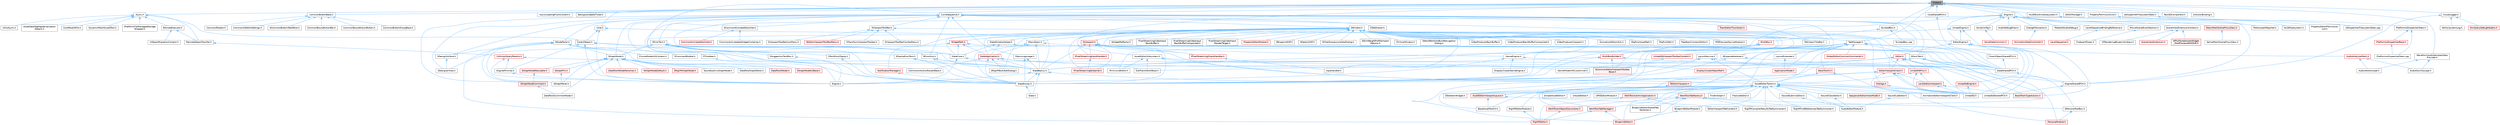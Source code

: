 digraph "Ticker.h"
{
 // INTERACTIVE_SVG=YES
 // LATEX_PDF_SIZE
  bgcolor="transparent";
  edge [fontname=Helvetica,fontsize=10,labelfontname=Helvetica,labelfontsize=10];
  node [fontname=Helvetica,fontsize=10,shape=box,height=0.2,width=0.4];
  Node1 [id="Node000001",label="Ticker.h",height=0.2,width=0.4,color="gray40", fillcolor="grey60", style="filled", fontcolor="black",tooltip=" "];
  Node1 -> Node2 [id="edge1_Node000001_Node000002",dir="back",color="steelblue1",style="solid",tooltip=" "];
  Node2 [id="Node000002",label="AssetEditorSubsystem.h",height=0.2,width=0.4,color="grey40", fillcolor="white", style="filled",URL="$d3/daa/AssetEditorSubsystem_8h.html",tooltip=" "];
  Node2 -> Node3 [id="edge2_Node000002_Node000003",dir="back",color="steelblue1",style="solid",tooltip=" "];
  Node3 [id="Node000003",label="AssetEditorToolkit.h",height=0.2,width=0.4,color="grey40", fillcolor="white", style="filled",URL="$d9/d8b/AssetEditorToolkit_8h.html",tooltip=" "];
  Node3 -> Node4 [id="edge3_Node000003_Node000004",dir="back",color="steelblue1",style="solid",tooltip=" "];
  Node4 [id="Node000004",label="AnimationEditorViewportClient.h",height=0.2,width=0.4,color="grey40", fillcolor="white", style="filled",URL="$d1/d45/AnimationEditorViewportClient_8h.html",tooltip=" "];
  Node3 -> Node5 [id="edge4_Node000003_Node000005",dir="back",color="steelblue1",style="solid",tooltip=" "];
  Node5 [id="Node000005",label="AudioEditorModule.h",height=0.2,width=0.4,color="grey40", fillcolor="white", style="filled",URL="$d4/d28/AudioEditorModule_8h.html",tooltip=" "];
  Node3 -> Node6 [id="edge5_Node000003_Node000006",dir="back",color="steelblue1",style="solid",tooltip=" "];
  Node6 [id="Node000006",label="BaseAssetToolkit.h",height=0.2,width=0.4,color="grey40", fillcolor="white", style="filled",URL="$d4/d85/BaseAssetToolkit_8h.html",tooltip=" "];
  Node3 -> Node7 [id="edge6_Node000003_Node000007",dir="back",color="steelblue1",style="solid",tooltip=" "];
  Node7 [id="Node000007",label="BlueprintEditor.h",height=0.2,width=0.4,color="red", fillcolor="#FFF0F0", style="filled",URL="$df/d7d/BlueprintEditor_8h.html",tooltip=" "];
  Node3 -> Node20 [id="edge7_Node000003_Node000020",dir="back",color="steelblue1",style="solid",tooltip=" "];
  Node20 [id="Node000020",label="BlueprintEditorModule.h",height=0.2,width=0.4,color="grey40", fillcolor="white", style="filled",URL="$df/d39/BlueprintEditorModule_8h.html",tooltip=" "];
  Node20 -> Node7 [id="edge8_Node000020_Node000007",dir="back",color="steelblue1",style="solid",tooltip=" "];
  Node3 -> Node21 [id="edge9_Node000003_Node000021",dir="back",color="steelblue1",style="solid",tooltip=" "];
  Node21 [id="Node000021",label="BlueprintEditorSharedTab\lFactories.h",height=0.2,width=0.4,color="grey40", fillcolor="white", style="filled",URL="$d3/d15/BlueprintEditorSharedTabFactories_8h.html",tooltip=" "];
  Node3 -> Node22 [id="edge10_Node000003_Node000022",dir="back",color="steelblue1",style="solid",tooltip=" "];
  Node22 [id="Node000022",label="FindInGraph.h",height=0.2,width=0.4,color="grey40", fillcolor="white", style="filled",URL="$de/d36/FindInGraph_8h.html",tooltip=" "];
  Node3 -> Node23 [id="edge11_Node000003_Node000023",dir="back",color="steelblue1",style="solid",tooltip=" "];
  Node23 [id="Node000023",label="FractureEditor.h",height=0.2,width=0.4,color="grey40", fillcolor="white", style="filled",URL="$db/df2/FractureEditor_8h.html",tooltip=" "];
  Node3 -> Node24 [id="edge12_Node000003_Node000024",dir="back",color="steelblue1",style="solid",tooltip=" "];
  Node24 [id="Node000024",label="ISoundClassEditor.h",height=0.2,width=0.4,color="grey40", fillcolor="white", style="filled",URL="$de/db1/ISoundClassEditor_8h.html",tooltip=" "];
  Node24 -> Node5 [id="edge13_Node000024_Node000005",dir="back",color="steelblue1",style="solid",tooltip=" "];
  Node3 -> Node25 [id="edge14_Node000003_Node000025",dir="back",color="steelblue1",style="solid",tooltip=" "];
  Node25 [id="Node000025",label="ISoundCueEditor.h",height=0.2,width=0.4,color="grey40", fillcolor="white", style="filled",URL="$d6/d6a/ISoundCueEditor_8h.html",tooltip=" "];
  Node25 -> Node5 [id="edge15_Node000025_Node000005",dir="back",color="steelblue1",style="solid",tooltip=" "];
  Node3 -> Node26 [id="edge16_Node000003_Node000026",dir="back",color="steelblue1",style="solid",tooltip=" "];
  Node26 [id="Node000026",label="ISoundSubmixEditor.h",height=0.2,width=0.4,color="grey40", fillcolor="white", style="filled",URL="$dd/dca/ISoundSubmixEditor_8h.html",tooltip=" "];
  Node26 -> Node5 [id="edge17_Node000026_Node000005",dir="back",color="steelblue1",style="solid",tooltip=" "];
  Node3 -> Node27 [id="edge18_Node000003_Node000027",dir="back",color="steelblue1",style="solid",tooltip=" "];
  Node27 [id="Node000027",label="PersonaModule.h",height=0.2,width=0.4,color="red", fillcolor="#FFF0F0", style="filled",URL="$de/d74/PersonaModule_8h.html",tooltip=" "];
  Node3 -> Node29 [id="edge19_Node000003_Node000029",dir="back",color="steelblue1",style="solid",tooltip=" "];
  Node29 [id="Node000029",label="RigVMCompilerResultsTabSummoner.h",height=0.2,width=0.4,color="grey40", fillcolor="white", style="filled",URL="$dd/d05/RigVMCompilerResultsTabSummoner_8h.html",tooltip=" "];
  Node3 -> Node30 [id="edge20_Node000003_Node000030",dir="back",color="steelblue1",style="solid",tooltip=" "];
  Node30 [id="Node000030",label="RigVMEditorModule.h",height=0.2,width=0.4,color="grey40", fillcolor="white", style="filled",URL="$df/d47/RigVMEditorModule_8h.html",tooltip=" "];
  Node30 -> Node31 [id="edge21_Node000030_Node000031",dir="back",color="steelblue1",style="solid",tooltip=" "];
  Node31 [id="Node000031",label="RigVMEditor.h",height=0.2,width=0.4,color="red", fillcolor="#FFF0F0", style="filled",URL="$d3/d13/RigVMEditor_8h.html",tooltip=" "];
  Node3 -> Node36 [id="edge22_Node000003_Node000036",dir="back",color="steelblue1",style="solid",tooltip=" "];
  Node36 [id="Node000036",label="RigVMFindReferencesTabSummoner.h",height=0.2,width=0.4,color="grey40", fillcolor="white", style="filled",URL="$d5/d7d/RigVMFindReferencesTabSummoner_8h.html",tooltip=" "];
  Node3 -> Node37 [id="edge23_Node000003_Node000037",dir="back",color="steelblue1",style="solid",tooltip=" "];
  Node37 [id="Node000037",label="SequencerEditorViewModel.h",height=0.2,width=0.4,color="red", fillcolor="#FFF0F0", style="filled",URL="$da/d57/SequencerEditorViewModel_8h.html",tooltip=" "];
  Node3 -> Node47 [id="edge24_Node000003_Node000047",dir="back",color="steelblue1",style="solid",tooltip=" "];
  Node47 [id="Node000047",label="SimpleAssetEditor.h",height=0.2,width=0.4,color="grey40", fillcolor="white", style="filled",URL="$da/d6e/SimpleAssetEditor_8h.html",tooltip=" "];
  Node3 -> Node48 [id="edge25_Node000003_Node000048",dir="back",color="steelblue1",style="solid",tooltip=" "];
  Node48 [id="Node000048",label="UAssetEditor.h",height=0.2,width=0.4,color="grey40", fillcolor="white", style="filled",URL="$da/dda/UAssetEditor_8h.html",tooltip=" "];
  Node3 -> Node49 [id="edge26_Node000003_Node000049",dir="back",color="steelblue1",style="solid",tooltip=" "];
  Node49 [id="Node000049",label="UMGEditorModule.h",height=0.2,width=0.4,color="grey40", fillcolor="white", style="filled",URL="$db/d6a/UMGEditorModule_8h.html",tooltip=" "];
  Node3 -> Node50 [id="edge27_Node000003_Node000050",dir="back",color="steelblue1",style="solid",tooltip=" "];
  Node50 [id="Node000050",label="UnrealEdSharedPCH.h",height=0.2,width=0.4,color="grey40", fillcolor="white", style="filled",URL="$d1/de6/UnrealEdSharedPCH_8h.html",tooltip=" "];
  Node3 -> Node51 [id="edge28_Node000003_Node000051",dir="back",color="steelblue1",style="solid",tooltip=" "];
  Node51 [id="Node000051",label="WorkflowCentricApplication.h",height=0.2,width=0.4,color="red", fillcolor="#FFF0F0", style="filled",URL="$dc/dc7/WorkflowCentricApplication_8h.html",tooltip=" "];
  Node51 -> Node20 [id="edge29_Node000051_Node000020",dir="back",color="steelblue1",style="solid",tooltip=" "];
  Node51 -> Node31 [id="edge30_Node000051_Node000031",dir="back",color="steelblue1",style="solid",tooltip=" "];
  Node3 -> Node54 [id="edge31_Node000003_Node000054",dir="back",color="steelblue1",style="solid",tooltip=" "];
  Node54 [id="Node000054",label="WorkflowTabFactory.h",height=0.2,width=0.4,color="red", fillcolor="#FFF0F0", style="filled",URL="$d9/dfb/WorkflowTabFactory_8h.html",tooltip=" "];
  Node54 -> Node7 [id="edge32_Node000054_Node000007",dir="back",color="steelblue1",style="solid",tooltip=" "];
  Node54 -> Node21 [id="edge33_Node000054_Node000021",dir="back",color="steelblue1",style="solid",tooltip=" "];
  Node54 -> Node29 [id="edge34_Node000054_Node000029",dir="back",color="steelblue1",style="solid",tooltip=" "];
  Node54 -> Node36 [id="edge35_Node000054_Node000036",dir="back",color="steelblue1",style="solid",tooltip=" "];
  Node54 -> Node53 [id="edge36_Node000054_Node000053",dir="back",color="steelblue1",style="solid",tooltip=" "];
  Node53 [id="Node000053",label="SPersonaToolBox.h",height=0.2,width=0.4,color="grey40", fillcolor="white", style="filled",URL="$d3/d1c/SPersonaToolBox_8h.html",tooltip=" "];
  Node53 -> Node27 [id="edge37_Node000053_Node000027",dir="back",color="steelblue1",style="solid",tooltip=" "];
  Node54 -> Node59 [id="edge38_Node000054_Node000059",dir="back",color="steelblue1",style="solid",tooltip=" "];
  Node59 [id="Node000059",label="WorkflowTabManager.h",height=0.2,width=0.4,color="red", fillcolor="#FFF0F0", style="filled",URL="$d7/d36/WorkflowTabManager_8h.html",tooltip=" "];
  Node59 -> Node7 [id="edge39_Node000059_Node000007",dir="back",color="steelblue1",style="solid",tooltip=" "];
  Node59 -> Node31 [id="edge40_Node000059_Node000031",dir="back",color="steelblue1",style="solid",tooltip=" "];
  Node54 -> Node61 [id="edge41_Node000054_Node000061",dir="back",color="steelblue1",style="solid",tooltip=" "];
  Node61 [id="Node000061",label="WorkflowUObjectDocuments.h",height=0.2,width=0.4,color="red", fillcolor="#FFF0F0", style="filled",URL="$d1/db5/WorkflowUObjectDocuments_8h.html",tooltip=" "];
  Node61 -> Node31 [id="edge42_Node000061_Node000031",dir="back",color="steelblue1",style="solid",tooltip=" "];
  Node3 -> Node61 [id="edge43_Node000003_Node000061",dir="back",color="steelblue1",style="solid",tooltip=" "];
  Node2 -> Node63 [id="edge44_Node000002_Node000063",dir="back",color="steelblue1",style="solid",tooltip=" "];
  Node63 [id="Node000063",label="GameModeInfoCustomizer.h",height=0.2,width=0.4,color="grey40", fillcolor="white", style="filled",URL="$d5/df3/GameModeInfoCustomizer_8h.html",tooltip=" "];
  Node2 -> Node64 [id="edge45_Node000002_Node000064",dir="back",color="steelblue1",style="solid",tooltip=" "];
  Node64 [id="Node000064",label="MiniCurveEditor.h",height=0.2,width=0.4,color="grey40", fillcolor="white", style="filled",URL="$d7/dad/MiniCurveEditor_8h.html",tooltip=" "];
  Node2 -> Node65 [id="edge46_Node000002_Node000065",dir="back",color="steelblue1",style="solid",tooltip=" "];
  Node65 [id="Node000065",label="SubTrackEditorBase.h",height=0.2,width=0.4,color="grey40", fillcolor="white", style="filled",URL="$db/d33/SubTrackEditorBase_8h.html",tooltip=" "];
  Node1 -> Node66 [id="edge47_Node000001_Node000066",dir="back",color="steelblue1",style="solid",tooltip=" "];
  Node66 [id="Node000066",label="Async.h",height=0.2,width=0.4,color="grey40", fillcolor="white", style="filled",URL="$d7/ddf/Async_8h.html",tooltip=" "];
  Node66 -> Node67 [id="edge48_Node000066_Node000067",dir="back",color="steelblue1",style="solid",tooltip=" "];
  Node67 [id="Node000067",label="AssetDataTagMapSerialization\lDetails.h",height=0.2,width=0.4,color="grey40", fillcolor="white", style="filled",URL="$d5/d67/AssetDataTagMapSerializationDetails_8h.html",tooltip=" "];
  Node66 -> Node68 [id="edge49_Node000066_Node000068",dir="back",color="steelblue1",style="solid",tooltip=" "];
  Node68 [id="Node000068",label="CoreUObject.h",height=0.2,width=0.4,color="grey40", fillcolor="white", style="filled",URL="$d0/ded/CoreUObject_8h.html",tooltip=" "];
  Node68 -> Node69 [id="edge50_Node000068_Node000069",dir="back",color="steelblue1",style="solid",tooltip=" "];
  Node69 [id="Node000069",label="Engine.h",height=0.2,width=0.4,color="grey40", fillcolor="white", style="filled",URL="$d1/d34/Public_2Engine_8h.html",tooltip=" "];
  Node68 -> Node70 [id="edge51_Node000068_Node000070",dir="back",color="steelblue1",style="solid",tooltip=" "];
  Node70 [id="Node000070",label="EngineMinimal.h",height=0.2,width=0.4,color="grey40", fillcolor="white", style="filled",URL="$d0/d2c/EngineMinimal_8h.html",tooltip=" "];
  Node70 -> Node69 [id="edge52_Node000070_Node000069",dir="back",color="steelblue1",style="solid",tooltip=" "];
  Node68 -> Node71 [id="edge53_Node000068_Node000071",dir="back",color="steelblue1",style="solid",tooltip=" "];
  Node71 [id="Node000071",label="SlateBasics.h",height=0.2,width=0.4,color="grey40", fillcolor="white", style="filled",URL="$da/d2f/SlateBasics_8h.html",tooltip=" "];
  Node71 -> Node69 [id="edge54_Node000071_Node000069",dir="back",color="steelblue1",style="solid",tooltip=" "];
  Node71 -> Node72 [id="edge55_Node000071_Node000072",dir="back",color="steelblue1",style="solid",tooltip=" "];
  Node72 [id="Node000072",label="Slate.h",height=0.2,width=0.4,color="grey40", fillcolor="white", style="filled",URL="$d2/dc0/Slate_8h.html",tooltip=" "];
  Node71 -> Node73 [id="edge56_Node000071_Node000073",dir="back",color="steelblue1",style="solid",tooltip=" "];
  Node73 [id="Node000073",label="SlateExtras.h",height=0.2,width=0.4,color="grey40", fillcolor="white", style="filled",URL="$d8/dec/SlateExtras_8h.html",tooltip=" "];
  Node73 -> Node72 [id="edge57_Node000073_Node000072",dir="back",color="steelblue1",style="solid",tooltip=" "];
  Node71 -> Node74 [id="edge58_Node000071_Node000074",dir="back",color="steelblue1",style="solid",tooltip=" "];
  Node74 [id="Node000074",label="UnrealEd.h",height=0.2,width=0.4,color="grey40", fillcolor="white", style="filled",URL="$d2/d5f/UnrealEd_8h.html",tooltip=" "];
  Node68 -> Node75 [id="edge59_Node000068_Node000075",dir="back",color="steelblue1",style="solid",tooltip=" "];
  Node75 [id="Node000075",label="SlateCore.h",height=0.2,width=0.4,color="grey40", fillcolor="white", style="filled",URL="$dc/d03/SlateCore_8h.html",tooltip=" "];
  Node75 -> Node69 [id="edge60_Node000075_Node000069",dir="back",color="steelblue1",style="solid",tooltip=" "];
  Node75 -> Node71 [id="edge61_Node000075_Node000071",dir="back",color="steelblue1",style="solid",tooltip=" "];
  Node66 -> Node76 [id="edge62_Node000066_Node000076",dir="back",color="steelblue1",style="solid",tooltip=" "];
  Node76 [id="Node000076",label="CoroParallelFor.h",height=0.2,width=0.4,color="grey40", fillcolor="white", style="filled",URL="$d2/d05/CoroParallelFor_8h.html",tooltip=" "];
  Node66 -> Node77 [id="edge63_Node000066_Node000077",dir="back",color="steelblue1",style="solid",tooltip=" "];
  Node77 [id="Node000077",label="DynamicMeshSculptTool.h",height=0.2,width=0.4,color="grey40", fillcolor="white", style="filled",URL="$d6/d16/DynamicMeshSculptTool_8h.html",tooltip=" "];
  Node66 -> Node78 [id="edge64_Node000066_Node000078",dir="back",color="steelblue1",style="solid",tooltip=" "];
  Node78 [id="Node000078",label="IPlatformFileManagedStorage\lWrapper.h",height=0.2,width=0.4,color="grey40", fillcolor="white", style="filled",URL="$db/d2e/IPlatformFileManagedStorageWrapper_8h.html",tooltip=" "];
  Node66 -> Node79 [id="edge65_Node000066_Node000079",dir="back",color="steelblue1",style="solid",tooltip=" "];
  Node79 [id="Node000079",label="RemoteExecutor.h",height=0.2,width=0.4,color="grey40", fillcolor="white", style="filled",URL="$d4/dbc/RemoteExecutor_8h.html",tooltip=" "];
  Node79 -> Node80 [id="edge66_Node000079_Node000080",dir="back",color="steelblue1",style="solid",tooltip=" "];
  Node80 [id="Node000080",label="RemoteObjectTransfer.h",height=0.2,width=0.4,color="grey40", fillcolor="white", style="filled",URL="$df/d26/RemoteObjectTransfer_8h.html",tooltip=" "];
  Node80 -> Node81 [id="edge67_Node000080_Node000081",dir="back",color="steelblue1",style="solid",tooltip=" "];
  Node81 [id="Node000081",label="CollisionQueryParams.h",height=0.2,width=0.4,color="red", fillcolor="#FFF0F0", style="filled",URL="$d0/d44/CollisionQueryParams_8h.html",tooltip=" "];
  Node81 -> Node69 [id="edge68_Node000081_Node000069",dir="back",color="steelblue1",style="solid",tooltip=" "];
  Node81 -> Node70 [id="edge69_Node000081_Node000070",dir="back",color="steelblue1",style="solid",tooltip=" "];
  Node81 -> Node160 [id="edge70_Node000081_Node000160",dir="back",color="steelblue1",style="solid",tooltip=" "];
  Node160 [id="Node000160",label="EngineSharedPCH.h",height=0.2,width=0.4,color="grey40", fillcolor="white", style="filled",URL="$dc/dbb/EngineSharedPCH_8h.html",tooltip=" "];
  Node160 -> Node50 [id="edge71_Node000160_Node000050",dir="back",color="steelblue1",style="solid",tooltip=" "];
  Node79 -> Node1135 [id="edge72_Node000079_Node001135",dir="back",color="steelblue1",style="solid",tooltip=" "];
  Node1135 [id="Node001135",label="UObjectMigrationContext.h",height=0.2,width=0.4,color="grey40", fillcolor="white", style="filled",URL="$d8/dbd/UObjectMigrationContext_8h.html",tooltip=" "];
  Node66 -> Node80 [id="edge73_Node000066_Node000080",dir="back",color="steelblue1",style="solid",tooltip=" "];
  Node66 -> Node1136 [id="edge74_Node000066_Node001136",dir="back",color="steelblue1",style="solid",tooltip=" "];
  Node1136 [id="Node001136",label="UtilsAsync.h",height=0.2,width=0.4,color="grey40", fillcolor="white", style="filled",URL="$d2/d0c/UtilsAsync_8h.html",tooltip=" "];
  Node1 -> Node1137 [id="edge75_Node000001_Node001137",dir="back",color="steelblue1",style="solid",tooltip=" "];
  Node1137 [id="Node001137",label="AsyncLoadingFlushContext.h",height=0.2,width=0.4,color="grey40", fillcolor="white", style="filled",URL="$d2/db2/AsyncLoadingFlushContext_8h.html",tooltip=" "];
  Node1 -> Node1138 [id="edge76_Node000001_Node001138",dir="back",color="steelblue1",style="solid",tooltip=" "];
  Node1138 [id="Node001138",label="BackgroundableTicker.h",height=0.2,width=0.4,color="grey40", fillcolor="white", style="filled",URL="$d6/d37/BackgroundableTicker_8h.html",tooltip=" "];
  Node1 -> Node1139 [id="edge77_Node000001_Node001139",dir="back",color="steelblue1",style="solid",tooltip=" "];
  Node1139 [id="Node001139",label="CommonButtonBase.h",height=0.2,width=0.4,color="grey40", fillcolor="white", style="filled",URL="$df/d0b/CommonButtonBase_8h.html",tooltip=" "];
  Node1139 -> Node1140 [id="edge78_Node001139_Node001140",dir="back",color="steelblue1",style="solid",tooltip=" "];
  Node1140 [id="Node001140",label="CommonBoundActionBar.h",height=0.2,width=0.4,color="grey40", fillcolor="white", style="filled",URL="$dc/df9/CommonBoundActionBar_8h.html",tooltip=" "];
  Node1139 -> Node1141 [id="edge79_Node001139_Node001141",dir="back",color="steelblue1",style="solid",tooltip=" "];
  Node1141 [id="Node001141",label="CommonBoundActionButton.h",height=0.2,width=0.4,color="grey40", fillcolor="white", style="filled",URL="$d1/d5d/CommonBoundActionButton_8h.html",tooltip=" "];
  Node1139 -> Node1142 [id="edge80_Node001139_Node001142",dir="back",color="steelblue1",style="solid",tooltip=" "];
  Node1142 [id="Node001142",label="CommonButtonGroupBase.h",height=0.2,width=0.4,color="grey40", fillcolor="white", style="filled",URL="$d2/dc1/CommonButtonGroupBase_8h.html",tooltip=" "];
  Node1139 -> Node1143 [id="edge81_Node001139_Node001143",dir="back",color="steelblue1",style="solid",tooltip=" "];
  Node1143 [id="Node001143",label="CommonRotator.h",height=0.2,width=0.4,color="grey40", fillcolor="white", style="filled",URL="$d3/d3f/CommonRotator_8h.html",tooltip=" "];
  Node1139 -> Node1144 [id="edge82_Node001139_Node001144",dir="back",color="steelblue1",style="solid",tooltip=" "];
  Node1144 [id="Node001144",label="CommonUIEditorSettings.h",height=0.2,width=0.4,color="grey40", fillcolor="white", style="filled",URL="$dd/d37/CommonUIEditorSettings_8h.html",tooltip=" "];
  Node1139 -> Node1145 [id="edge83_Node001139_Node001145",dir="back",color="steelblue1",style="solid",tooltip=" "];
  Node1145 [id="Node001145",label="SCommonButtonTableRow.h",height=0.2,width=0.4,color="grey40", fillcolor="white", style="filled",URL="$df/d65/SCommonButtonTableRow_8h.html",tooltip=" "];
  Node1 -> Node1146 [id="edge84_Node000001_Node001146",dir="back",color="steelblue1",style="solid",tooltip=" "];
  Node1146 [id="Node001146",label="CommonUIActionRouterBase.h",height=0.2,width=0.4,color="grey40", fillcolor="white", style="filled",URL="$d9/dd5/CommonUIActionRouterBase_8h.html",tooltip=" "];
  Node1 -> Node1147 [id="edge85_Node000001_Node001147",dir="back",color="steelblue1",style="solid",tooltip=" "];
  Node1147 [id="Node001147",label="Core.h",height=0.2,width=0.4,color="grey40", fillcolor="white", style="filled",URL="$d6/dd7/Core_8h.html",tooltip=" "];
  Node1147 -> Node68 [id="edge86_Node001147_Node000068",dir="back",color="steelblue1",style="solid",tooltip=" "];
  Node1147 -> Node69 [id="edge87_Node001147_Node000069",dir="back",color="steelblue1",style="solid",tooltip=" "];
  Node1147 -> Node71 [id="edge88_Node001147_Node000071",dir="back",color="steelblue1",style="solid",tooltip=" "];
  Node1 -> Node1148 [id="edge89_Node000001_Node001148",dir="back",color="steelblue1",style="solid",tooltip=" "];
  Node1148 [id="Node001148",label="CoreSharedPCH.h",height=0.2,width=0.4,color="grey40", fillcolor="white", style="filled",URL="$d8/de5/CoreSharedPCH_8h.html",tooltip=" "];
  Node1148 -> Node1149 [id="edge90_Node001148_Node001149",dir="back",color="steelblue1",style="solid",tooltip=" "];
  Node1149 [id="Node001149",label="CoreUObjectSharedPCH.h",height=0.2,width=0.4,color="grey40", fillcolor="white", style="filled",URL="$de/d2f/CoreUObjectSharedPCH_8h.html",tooltip=" "];
  Node1149 -> Node1150 [id="edge91_Node001149_Node001150",dir="back",color="steelblue1",style="solid",tooltip=" "];
  Node1150 [id="Node001150",label="SlateSharedPCH.h",height=0.2,width=0.4,color="grey40", fillcolor="white", style="filled",URL="$d1/dfc/SlateSharedPCH_8h.html",tooltip=" "];
  Node1150 -> Node160 [id="edge92_Node001150_Node000160",dir="back",color="steelblue1",style="solid",tooltip=" "];
  Node1 -> Node1151 [id="edge93_Node000001_Node001151",dir="back",color="steelblue1",style="solid",tooltip=" "];
  Node1151 [id="Node001151",label="CurveSequence.h",height=0.2,width=0.4,color="grey40", fillcolor="white", style="filled",URL="$de/d03/CurveSequence_8h.html",tooltip=" "];
  Node1151 -> Node902 [id="edge94_Node001151_Node000902",dir="back",color="steelblue1",style="solid",tooltip=" "];
  Node902 [id="Node000902",label="AssetEditorViewportLayout.h",height=0.2,width=0.4,color="red", fillcolor="#FFF0F0", style="filled",URL="$df/d46/AssetEditorViewportLayout_8h.html",tooltip=" "];
  Node902 -> Node6 [id="edge95_Node000902_Node000006",dir="back",color="steelblue1",style="solid",tooltip=" "];
  Node902 -> Node908 [id="edge96_Node000902_Node000908",dir="back",color="steelblue1",style="solid",tooltip=" "];
  Node908 [id="Node000908",label="EditorViewportTabContent.h",height=0.2,width=0.4,color="grey40", fillcolor="white", style="filled",URL="$d9/da4/EditorViewportTabContent_8h.html",tooltip=" "];
  Node1151 -> Node896 [id="edge97_Node001151_Node000896",dir="back",color="steelblue1",style="solid",tooltip=" "];
  Node896 [id="Node000896",label="EditorViewportClient.h",height=0.2,width=0.4,color="red", fillcolor="#FFF0F0", style="filled",URL="$d4/d41/EditorViewportClient_8h.html",tooltip=" "];
  Node896 -> Node4 [id="edge98_Node000896_Node000004",dir="back",color="steelblue1",style="solid",tooltip=" "];
  Node896 -> Node389 [id="edge99_Node000896_Node000389",dir="back",color="steelblue1",style="solid",tooltip=" "];
  Node389 [id="Node000389",label="LevelEditorViewport.h",height=0.2,width=0.4,color="red", fillcolor="#FFF0F0", style="filled",URL="$d4/ddf/LevelEditorViewport_8h.html",tooltip=" "];
  Node389 -> Node390 [id="edge100_Node000389_Node000390",dir="back",color="steelblue1",style="solid",tooltip=" "];
  Node390 [id="Node000390",label="BookMarkTypeActions.h",height=0.2,width=0.4,color="red", fillcolor="#FFF0F0", style="filled",URL="$d0/d2f/BookMarkTypeActions_8h.html",tooltip=" "];
  Node389 -> Node74 [id="edge101_Node000389_Node000074",dir="back",color="steelblue1",style="solid",tooltip=" "];
  Node896 -> Node901 [id="edge102_Node000896_Node000901",dir="back",color="steelblue1",style="solid",tooltip=" "];
  Node901 [id="Node000901",label="SEditorViewport.h",height=0.2,width=0.4,color="red", fillcolor="#FFF0F0", style="filled",URL="$dd/de0/SEditorViewport_8h.html",tooltip=" "];
  Node901 -> Node902 [id="edge103_Node000901_Node000902",dir="back",color="steelblue1",style="solid",tooltip=" "];
  Node901 -> Node910 [id="edge104_Node000901_Node000910",dir="back",color="steelblue1",style="solid",tooltip=" "];
  Node910 [id="Node000910",label="SSkeletonWidget.h",height=0.2,width=0.4,color="grey40", fillcolor="white", style="filled",URL="$dd/da7/SSkeletonWidget_8h.html",tooltip=" "];
  Node896 -> Node910 [id="edge105_Node000896_Node000910",dir="back",color="steelblue1",style="solid",tooltip=" "];
  Node896 -> Node74 [id="edge106_Node000896_Node000074",dir="back",color="steelblue1",style="solid",tooltip=" "];
  Node896 -> Node50 [id="edge107_Node000896_Node000050",dir="back",color="steelblue1",style="solid",tooltip=" "];
  Node1151 -> Node1152 [id="edge108_Node001151_Node001152",dir="back",color="steelblue1",style="solid",tooltip=" "];
  Node1152 [id="Node001152",label="SCommonAnimatedSwitcher.h",height=0.2,width=0.4,color="grey40", fillcolor="white", style="filled",URL="$d8/d15/SCommonAnimatedSwitcher_8h.html",tooltip=" "];
  Node1152 -> Node1153 [id="edge109_Node001152_Node001153",dir="back",color="steelblue1",style="solid",tooltip=" "];
  Node1153 [id="Node001153",label="CommonActivatableWidgetContainer.h",height=0.2,width=0.4,color="grey40", fillcolor="white", style="filled",URL="$d9/db6/CommonActivatableWidgetContainer_8h.html",tooltip=" "];
  Node1152 -> Node1154 [id="edge110_Node001152_Node001154",dir="back",color="steelblue1",style="solid",tooltip=" "];
  Node1154 [id="Node001154",label="CommonAnimatedSwitcher.h",height=0.2,width=0.4,color="red", fillcolor="#FFF0F0", style="filled",URL="$dc/d39/CommonAnimatedSwitcher_8h.html",tooltip=" "];
  Node1151 -> Node1156 [id="edge111_Node001151_Node001156",dir="back",color="steelblue1",style="solid",tooltip=" "];
  Node1156 [id="Node001156",label="SDesignSurface.h",height=0.2,width=0.4,color="grey40", fillcolor="white", style="filled",URL="$d0/d2a/SDesignSurface_8h.html",tooltip=" "];
  Node1156 -> Node18 [id="edge112_Node001156_Node000018",dir="back",color="steelblue1",style="solid",tooltip=" "];
  Node18 [id="Node000018",label="SDesignerView.h",height=0.2,width=0.4,color="grey40", fillcolor="white", style="filled",URL="$d2/d14/SDesignerView_8h.html",tooltip=" "];
  Node1151 -> Node18 [id="edge113_Node001151_Node000018",dir="back",color="steelblue1",style="solid",tooltip=" "];
  Node1151 -> Node1157 [id="edge114_Node001151_Node001157",dir="back",color="steelblue1",style="solid",tooltip=" "];
  Node1157 [id="Node001157",label="SDockTab.h",height=0.2,width=0.4,color="grey40", fillcolor="white", style="filled",URL="$d2/d6f/SDockTab_8h.html",tooltip=" "];
  Node1157 -> Node908 [id="edge115_Node001157_Node000908",dir="back",color="steelblue1",style="solid",tooltip=" "];
  Node1157 -> Node53 [id="edge116_Node001157_Node000053",dir="back",color="steelblue1",style="solid",tooltip=" "];
  Node1157 -> Node73 [id="edge117_Node001157_Node000073",dir="back",color="steelblue1",style="solid",tooltip=" "];
  Node1157 -> Node1150 [id="edge118_Node001157_Node001150",dir="back",color="steelblue1",style="solid",tooltip=" "];
  Node1151 -> Node1158 [id="edge119_Node001151_Node001158",dir="back",color="steelblue1",style="solid",tooltip=" "];
  Node1158 [id="Node001158",label="SErrorHint.h",height=0.2,width=0.4,color="grey40", fillcolor="white", style="filled",URL="$d9/d4d/SErrorHint_8h.html",tooltip=" "];
  Node1158 -> Node71 [id="edge120_Node001158_Node000071",dir="back",color="steelblue1",style="solid",tooltip=" "];
  Node1158 -> Node73 [id="edge121_Node001158_Node000073",dir="back",color="steelblue1",style="solid",tooltip=" "];
  Node1151 -> Node1159 [id="edge122_Node001151_Node001159",dir="back",color="steelblue1",style="solid",tooltip=" "];
  Node1159 [id="Node001159",label="SErrorText.h",height=0.2,width=0.4,color="grey40", fillcolor="white", style="filled",URL="$d7/d9a/SErrorText_8h.html",tooltip=" "];
  Node1159 -> Node1158 [id="edge123_Node001159_Node001158",dir="back",color="steelblue1",style="solid",tooltip=" "];
  Node1159 -> Node1160 [id="edge124_Node001159_Node001160",dir="back",color="steelblue1",style="solid",tooltip=" "];
  Node1160 [id="Node001160",label="SGraphNode.h",height=0.2,width=0.4,color="grey40", fillcolor="white", style="filled",URL="$d2/d30/SGraphNode_8h.html",tooltip=" "];
  Node1160 -> Node1161 [id="edge125_Node001160_Node001161",dir="back",color="steelblue1",style="solid",tooltip=" "];
  Node1161 [id="Node001161",label="DataflowGraphEditor.h",height=0.2,width=0.4,color="grey40", fillcolor="white", style="filled",URL="$d4/dfa/DataflowGraphEditor_8h.html",tooltip=" "];
  Node1160 -> Node1162 [id="edge126_Node001160_Node001162",dir="back",color="steelblue1",style="solid",tooltip=" "];
  Node1162 [id="Node001162",label="DataflowSCommentNode.h",height=0.2,width=0.4,color="grey40", fillcolor="white", style="filled",URL="$de/dd7/DataflowSCommentNode_8h.html",tooltip=" "];
  Node1160 -> Node1163 [id="edge127_Node001160_Node001163",dir="back",color="steelblue1",style="solid",tooltip=" "];
  Node1163 [id="Node001163",label="DataflowSNode.h",height=0.2,width=0.4,color="red", fillcolor="#FFF0F0", style="filled",URL="$d8/d5a/DataflowSNode_8h.html",tooltip=" "];
  Node1160 -> Node1165 [id="edge128_Node001160_Node001165",dir="back",color="steelblue1",style="solid",tooltip=" "];
  Node1165 [id="Node001165",label="DataflowSNodeFactories.h",height=0.2,width=0.4,color="red", fillcolor="#FFF0F0", style="filled",URL="$dc/d28/DataflowSNodeFactories_8h.html",tooltip=" "];
  Node1160 -> Node1166 [id="edge129_Node001160_Node001166",dir="back",color="steelblue1",style="solid",tooltip=" "];
  Node1166 [id="Node001166",label="SGraphNodeDefault.h",height=0.2,width=0.4,color="red", fillcolor="#FFF0F0", style="filled",URL="$de/daa/SGraphNodeDefault_8h.html",tooltip=" "];
  Node1160 -> Node1169 [id="edge130_Node001160_Node001169",dir="back",color="steelblue1",style="solid",tooltip=" "];
  Node1169 [id="Node001169",label="SGraphNodeK2Base.h",height=0.2,width=0.4,color="red", fillcolor="#FFF0F0", style="filled",URL="$de/d4a/SGraphNodeK2Base_8h.html",tooltip=" "];
  Node1160 -> Node1174 [id="edge131_Node001160_Node001174",dir="back",color="steelblue1",style="solid",tooltip=" "];
  Node1174 [id="Node001174",label="SGraphNodeResizable.h",height=0.2,width=0.4,color="red", fillcolor="#FFF0F0", style="filled",URL="$da/d09/SGraphNodeResizable_8h.html",tooltip=" "];
  Node1174 -> Node1175 [id="edge132_Node001174_Node001175",dir="back",color="steelblue1",style="solid",tooltip=" "];
  Node1175 [id="Node001175",label="SGraphNodeComment.h",height=0.2,width=0.4,color="red", fillcolor="#FFF0F0", style="filled",URL="$d7/db6/SGraphNodeComment_8h.html",tooltip=" "];
  Node1175 -> Node1162 [id="edge133_Node001175_Node001162",dir="back",color="steelblue1",style="solid",tooltip=" "];
  Node1160 -> Node1178 [id="edge134_Node001160_Node001178",dir="back",color="steelblue1",style="solid",tooltip=" "];
  Node1178 [id="Node001178",label="SGraphPanel.h",height=0.2,width=0.4,color="grey40", fillcolor="white", style="filled",URL="$d2/dcf/SGraphPanel_8h.html",tooltip=" "];
  Node1160 -> Node1179 [id="edge135_Node001160_Node001179",dir="back",color="steelblue1",style="solid",tooltip=" "];
  Node1179 [id="Node001179",label="SGraphPin.h",height=0.2,width=0.4,color="red", fillcolor="#FFF0F0", style="filled",URL="$d1/dd1/SGraphPin_8h.html",tooltip=" "];
  Node1179 -> Node1178 [id="edge136_Node001179_Node001178",dir="back",color="steelblue1",style="solid",tooltip=" "];
  Node1160 -> Node1213 [id="edge137_Node001160_Node001213",dir="back",color="steelblue1",style="solid",tooltip=" "];
  Node1213 [id="Node001213",label="SRigVMGraphNode.h",height=0.2,width=0.4,color="red", fillcolor="#FFF0F0", style="filled",URL="$d0/d1e/SRigVMGraphNode_8h.html",tooltip=" "];
  Node1160 -> Node1134 [id="edge138_Node001160_Node001134",dir="back",color="steelblue1",style="solid",tooltip=" "];
  Node1134 [id="Node001134",label="SoundSubmixGraphNode.h",height=0.2,width=0.4,color="grey40", fillcolor="white", style="filled",URL="$d5/d09/SoundSubmixGraphNode_8h.html",tooltip=" "];
  Node1159 -> Node1215 [id="edge139_Node001159_Node001215",dir="back",color="steelblue1",style="solid",tooltip=" "];
  Node1215 [id="Node001215",label="SPopUpErrorText.h",height=0.2,width=0.4,color="grey40", fillcolor="white", style="filled",URL="$d7/d15/SPopUpErrorText_8h.html",tooltip=" "];
  Node1215 -> Node71 [id="edge140_Node001215_Node000071",dir="back",color="steelblue1",style="solid",tooltip=" "];
  Node1215 -> Node73 [id="edge141_Node001215_Node000073",dir="back",color="steelblue1",style="solid",tooltip=" "];
  Node1159 -> Node1216 [id="edge142_Node001159_Node001216",dir="back",color="steelblue1",style="solid",tooltip=" "];
  Node1216 [id="Node001216",label="SSuggestionTextBox.h",height=0.2,width=0.4,color="grey40", fillcolor="white", style="filled",URL="$d1/df9/SSuggestionTextBox_8h.html",tooltip=" "];
  Node1216 -> Node73 [id="edge143_Node001216_Node000073",dir="back",color="steelblue1",style="solid",tooltip=" "];
  Node1159 -> Node1217 [id="edge144_Node001159_Node001217",dir="back",color="steelblue1",style="solid",tooltip=" "];
  Node1217 [id="Node001217",label="STextEntryPopup.h",height=0.2,width=0.4,color="grey40", fillcolor="white", style="filled",URL="$d6/d4f/STextEntryPopup_8h.html",tooltip=" "];
  Node1217 -> Node73 [id="edge145_Node001217_Node000073",dir="back",color="steelblue1",style="solid",tooltip=" "];
  Node1159 -> Node71 [id="edge146_Node001159_Node000071",dir="back",color="steelblue1",style="solid",tooltip=" "];
  Node1159 -> Node73 [id="edge147_Node001159_Node000073",dir="back",color="steelblue1",style="solid",tooltip=" "];
  Node1159 -> Node1150 [id="edge148_Node001159_Node001150",dir="back",color="steelblue1",style="solid",tooltip=" "];
  Node1151 -> Node1218 [id="edge149_Node001151_Node001218",dir="back",color="steelblue1",style="solid",tooltip=" "];
  Node1218 [id="Node001218",label="SExpandableArea.h",height=0.2,width=0.4,color="grey40", fillcolor="white", style="filled",URL="$da/d6a/SExpandableArea_8h.html",tooltip=" "];
  Node1218 -> Node73 [id="edge150_Node001218_Node000073",dir="back",color="steelblue1",style="solid",tooltip=" "];
  Node1218 -> Node1150 [id="edge151_Node001218_Node001150",dir="back",color="steelblue1",style="solid",tooltip=" "];
  Node1151 -> Node1160 [id="edge152_Node001151_Node001160",dir="back",color="steelblue1",style="solid",tooltip=" "];
  Node1151 -> Node1178 [id="edge153_Node001151_Node001178",dir="back",color="steelblue1",style="solid",tooltip=" "];
  Node1151 -> Node1219 [id="edge154_Node001151_Node001219",dir="back",color="steelblue1",style="solid",tooltip=" "];
  Node1219 [id="Node001219",label="SNodePanel.h",height=0.2,width=0.4,color="grey40", fillcolor="white", style="filled",URL="$da/db1/SNodePanel_8h.html",tooltip=" "];
  Node1219 -> Node1220 [id="edge155_Node001219_Node001220",dir="back",color="steelblue1",style="solid",tooltip=" "];
  Node1220 [id="Node001220",label="KismetNodeInfoContext.h",height=0.2,width=0.4,color="grey40", fillcolor="white", style="filled",URL="$d3/dfc/KismetNodeInfoContext_8h.html",tooltip=" "];
  Node1219 -> Node31 [id="edge156_Node001219_Node000031",dir="back",color="steelblue1",style="solid",tooltip=" "];
  Node1219 -> Node1221 [id="edge157_Node001219_Node001221",dir="back",color="steelblue1",style="solid",tooltip=" "];
  Node1221 [id="Node001221",label="SCommentBubble.h",height=0.2,width=0.4,color="grey40", fillcolor="white", style="filled",URL="$d9/d84/SCommentBubble_8h.html",tooltip=" "];
  Node1219 -> Node1156 [id="edge158_Node001219_Node001156",dir="back",color="steelblue1",style="solid",tooltip=" "];
  Node1219 -> Node1160 [id="edge159_Node001219_Node001160",dir="back",color="steelblue1",style="solid",tooltip=" "];
  Node1219 -> Node1175 [id="edge160_Node001219_Node001175",dir="back",color="steelblue1",style="solid",tooltip=" "];
  Node1219 -> Node1169 [id="edge161_Node001219_Node001169",dir="back",color="steelblue1",style="solid",tooltip=" "];
  Node1219 -> Node1178 [id="edge162_Node001219_Node001178",dir="back",color="steelblue1",style="solid",tooltip=" "];
  Node1151 -> Node1222 [id="edge163_Node001151_Node001222",dir="back",color="steelblue1",style="solid",tooltip=" "];
  Node1222 [id="Node001222",label="SSpinningImage.h",height=0.2,width=0.4,color="grey40", fillcolor="white", style="filled",URL="$db/d01/SSpinningImage_8h.html",tooltip=" "];
  Node1222 -> Node71 [id="edge164_Node001222_Node000071",dir="back",color="steelblue1",style="solid",tooltip=" "];
  Node1222 -> Node73 [id="edge165_Node001222_Node000073",dir="back",color="steelblue1",style="solid",tooltip=" "];
  Node1151 -> Node1223 [id="edge166_Node001151_Node001223",dir="back",color="steelblue1",style="solid",tooltip=" "];
  Node1223 [id="Node001223",label="STabDrawer.h",height=0.2,width=0.4,color="grey40", fillcolor="white", style="filled",URL="$d4/d79/STabDrawer_8h.html",tooltip=" "];
  Node1151 -> Node1224 [id="edge167_Node001151_Node001224",dir="back",color="steelblue1",style="solid",tooltip=" "];
  Node1224 [id="Node001224",label="SThrobber.h",height=0.2,width=0.4,color="grey40", fillcolor="white", style="filled",URL="$d3/dec/SThrobber_8h.html",tooltip=" "];
  Node1224 -> Node73 [id="edge168_Node001224_Node000073",dir="back",color="steelblue1",style="solid",tooltip=" "];
  Node1151 -> Node1225 [id="edge169_Node001151_Node001225",dir="back",color="steelblue1",style="solid",tooltip=" "];
  Node1225 [id="Node001225",label="SViewportToolBar.h",height=0.2,width=0.4,color="grey40", fillcolor="white", style="filled",URL="$da/d57/SViewportToolBar_8h.html",tooltip=" "];
  Node1225 -> Node1226 [id="edge170_Node001225_Node001226",dir="back",color="steelblue1",style="solid",tooltip=" "];
  Node1226 [id="Node001226",label="SCommonEditorViewportToolbar\lBase.h",height=0.2,width=0.4,color="red", fillcolor="#FFF0F0", style="filled",URL="$d0/d79/SCommonEditorViewportToolbarBase_8h.html",tooltip=" "];
  Node1225 -> Node1230 [id="edge171_Node001225_Node001230",dir="back",color="steelblue1",style="solid",tooltip=" "];
  Node1230 [id="Node001230",label="SEditorViewportToolBarMenu.h",height=0.2,width=0.4,color="red", fillcolor="#FFF0F0", style="filled",URL="$dd/dec/SEditorViewportToolBarMenu_8h.html",tooltip=" "];
  Node1225 -> Node997 [id="edge172_Node001225_Node000997",dir="back",color="steelblue1",style="solid",tooltip=" "];
  Node997 [id="Node000997",label="STransformViewportToolbar.h",height=0.2,width=0.4,color="grey40", fillcolor="white", style="filled",URL="$d8/da8/STransformViewportToolbar_8h.html",tooltip=" "];
  Node1225 -> Node1232 [id="edge173_Node001225_Node001232",dir="back",color="steelblue1",style="solid",tooltip=" "];
  Node1232 [id="Node001232",label="SViewportToolBarComboMenu.h",height=0.2,width=0.4,color="grey40", fillcolor="white", style="filled",URL="$de/d6a/SViewportToolBarComboMenu_8h.html",tooltip=" "];
  Node1225 -> Node1233 [id="edge174_Node001225_Node001233",dir="back",color="steelblue1",style="solid",tooltip=" "];
  Node1233 [id="Node001233",label="SViewportToolBarIconMenu.h",height=0.2,width=0.4,color="grey40", fillcolor="white", style="filled",URL="$dc/dfc/SViewportToolBarIconMenu_8h.html",tooltip=" "];
  Node1151 -> Node1234 [id="edge175_Node001151_Node001234",dir="back",color="steelblue1",style="solid",tooltip=" "];
  Node1234 [id="Node001234",label="SWindow.h",height=0.2,width=0.4,color="grey40", fillcolor="white", style="filled",URL="$d2/d6d/SWindow_8h.html",tooltip=" "];
  Node1234 -> Node1235 [id="edge176_Node001234_Node001235",dir="back",color="steelblue1",style="solid",tooltip=" "];
  Node1235 [id="Node001235",label="AnimationEditorUtils.h",height=0.2,width=0.4,color="grey40", fillcolor="white", style="filled",URL="$df/d23/AnimationEditorUtils_8h.html",tooltip=" "];
  Node1234 -> Node7 [id="edge177_Node001234_Node000007",dir="back",color="steelblue1",style="solid",tooltip=" "];
  Node1234 -> Node1236 [id="edge178_Node001234_Node001236",dir="back",color="steelblue1",style="solid",tooltip=" "];
  Node1236 [id="Node001236",label="Dialogs.h",height=0.2,width=0.4,color="red", fillcolor="#FFF0F0", style="filled",URL="$d2/d5c/Dialogs_8h.html",tooltip=" "];
  Node1236 -> Node74 [id="edge179_Node001236_Node000074",dir="back",color="steelblue1",style="solid",tooltip=" "];
  Node1234 -> Node1240 [id="edge180_Node001234_Node001240",dir="back",color="steelblue1",style="solid",tooltip=" "];
  Node1240 [id="Node001240",label="DlgPickAssetPath.h",height=0.2,width=0.4,color="grey40", fillcolor="white", style="filled",URL="$db/d31/DlgPickAssetPath_8h.html",tooltip=" "];
  Node1234 -> Node1241 [id="edge181_Node001234_Node001241",dir="back",color="steelblue1",style="solid",tooltip=" "];
  Node1241 [id="Node001241",label="DlgPickPath.h",height=0.2,width=0.4,color="grey40", fillcolor="white", style="filled",URL="$d9/d16/DlgPickPath_8h.html",tooltip=" "];
  Node1234 -> Node886 [id="edge182_Node001234_Node000886",dir="back",color="steelblue1",style="solid",tooltip=" "];
  Node886 [id="Node000886",label="EditorEngine.h",height=0.2,width=0.4,color="grey40", fillcolor="white", style="filled",URL="$da/d0c/EditorEngine_8h.html",tooltip=" "];
  Node886 -> Node390 [id="edge183_Node000886_Node000390",dir="back",color="steelblue1",style="solid",tooltip=" "];
  Node886 -> Node887 [id="edge184_Node000886_Node000887",dir="back",color="steelblue1",style="solid",tooltip=" "];
  Node887 [id="Node000887",label="Editor.h",height=0.2,width=0.4,color="red", fillcolor="#FFF0F0", style="filled",URL="$de/d6e/Editor_8h.html",tooltip=" "];
  Node887 -> Node390 [id="edge185_Node000887_Node000390",dir="back",color="steelblue1",style="solid",tooltip=" "];
  Node887 -> Node396 [id="edge186_Node000887_Node000396",dir="back",color="steelblue1",style="solid",tooltip=" "];
  Node396 [id="Node000396",label="DisplayClusterObjectRef.h",height=0.2,width=0.4,color="red", fillcolor="#FFF0F0", style="filled",URL="$d9/d87/DisplayClusterObjectRef_8h.html",tooltip=" "];
  Node887 -> Node896 [id="edge187_Node000887_Node000896",dir="back",color="steelblue1",style="solid",tooltip=" "];
  Node887 -> Node63 [id="edge188_Node000887_Node000063",dir="back",color="steelblue1",style="solid",tooltip=" "];
  Node887 -> Node27 [id="edge189_Node000887_Node000027",dir="back",color="steelblue1",style="solid",tooltip=" "];
  Node887 -> Node65 [id="edge190_Node000887_Node000065",dir="back",color="steelblue1",style="solid",tooltip=" "];
  Node887 -> Node74 [id="edge191_Node000887_Node000074",dir="back",color="steelblue1",style="solid",tooltip=" "];
  Node887 -> Node948 [id="edge192_Node000887_Node000948",dir="back",color="steelblue1",style="solid",tooltip=" "];
  Node948 [id="Node000948",label="UnrealEdMisc.h",height=0.2,width=0.4,color="red", fillcolor="#FFF0F0", style="filled",URL="$da/d70/UnrealEdMisc_8h.html",tooltip=" "];
  Node948 -> Node3 [id="edge193_Node000948_Node000003",dir="back",color="steelblue1",style="solid",tooltip=" "];
  Node948 -> Node389 [id="edge194_Node000948_Node000389",dir="back",color="steelblue1",style="solid",tooltip=" "];
  Node948 -> Node74 [id="edge195_Node000948_Node000074",dir="back",color="steelblue1",style="solid",tooltip=" "];
  Node887 -> Node50 [id="edge196_Node000887_Node000050",dir="back",color="steelblue1",style="solid",tooltip=" "];
  Node886 -> Node74 [id="edge197_Node000886_Node000074",dir="back",color="steelblue1",style="solid",tooltip=" "];
  Node886 -> Node952 [id="edge198_Node000886_Node000952",dir="back",color="steelblue1",style="solid",tooltip=" "];
  Node952 [id="Node000952",label="UnrealEdEngine.h",height=0.2,width=0.4,color="red", fillcolor="#FFF0F0", style="filled",URL="$d2/d51/UnrealEdEngine_8h.html",tooltip=" "];
  Node952 -> Node74 [id="edge199_Node000952_Node000074",dir="back",color="steelblue1",style="solid",tooltip=" "];
  Node886 -> Node50 [id="edge200_Node000886_Node000050",dir="back",color="steelblue1",style="solid",tooltip=" "];
  Node1234 -> Node1242 [id="edge201_Node001234_Node001242",dir="back",color="steelblue1",style="solid",tooltip=" "];
  Node1242 [id="Node001242",label="FeedbackContextEditor.h",height=0.2,width=0.4,color="grey40", fillcolor="white", style="filled",URL="$de/d93/FeedbackContextEditor_8h.html",tooltip=" "];
  Node1234 -> Node954 [id="edge202_Node001234_Node000954",dir="back",color="steelblue1",style="solid",tooltip=" "];
  Node954 [id="Node000954",label="GameEngine.h",height=0.2,width=0.4,color="grey40", fillcolor="white", style="filled",URL="$d7/d1f/GameEngine_8h.html",tooltip=" "];
  Node954 -> Node955 [id="edge203_Node000954_Node000955",dir="back",color="steelblue1",style="solid",tooltip=" "];
  Node955 [id="Node000955",label="DisplayClusterGameEngine.h",height=0.2,width=0.4,color="grey40", fillcolor="white", style="filled",URL="$da/d8f/DisplayClusterGameEngine_8h.html",tooltip=" "];
  Node954 -> Node396 [id="edge204_Node000954_Node000396",dir="back",color="steelblue1",style="solid",tooltip=" "];
  Node954 -> Node69 [id="edge205_Node000954_Node000069",dir="back",color="steelblue1",style="solid",tooltip=" "];
  Node1234 -> Node1243 [id="edge206_Node001234_Node001243",dir="back",color="steelblue1",style="solid",tooltip=" "];
  Node1243 [id="Node001243",label="IPIEPreviewDeviceModule.h",height=0.2,width=0.4,color="grey40", fillcolor="white", style="filled",URL="$d1/d37/IPIEPreviewDeviceModule_8h.html",tooltip=" "];
  Node1234 -> Node1244 [id="edge207_Node001234_Node001244",dir="back",color="steelblue1",style="solid",tooltip=" "];
  Node1244 [id="Node001244",label="IPixelStreaming2InputHandler.h",height=0.2,width=0.4,color="red", fillcolor="#FFF0F0", style="filled",URL="$df/d15/IPixelStreaming2InputHandler_8h.html",tooltip=" "];
  Node1244 -> Node1247 [id="edge208_Node001244_Node001247",dir="back",color="steelblue1",style="solid",tooltip=" "];
  Node1247 [id="Node001247",label="InputHandler.h",height=0.2,width=0.4,color="grey40", fillcolor="white", style="filled",URL="$df/d2f/InputHandler_8h.html",tooltip=" "];
  Node1234 -> Node1248 [id="edge209_Node001234_Node001248",dir="back",color="steelblue1",style="solid",tooltip=" "];
  Node1248 [id="Node001248",label="IPixelStreamingInputHandler.h",height=0.2,width=0.4,color="red", fillcolor="#FFF0F0", style="filled",URL="$d2/d0f/IPixelStreamingInputHandler_8h.html",tooltip=" "];
  Node1248 -> Node1250 [id="edge210_Node001248_Node001250",dir="back",color="steelblue1",style="solid",tooltip=" "];
  Node1250 [id="Node001250",label="IPixelStreamingStreamer.h",height=0.2,width=0.4,color="red", fillcolor="#FFF0F0", style="filled",URL="$d8/d28/IPixelStreamingStreamer_8h.html",tooltip=" "];
  Node1234 -> Node1250 [id="edge211_Node001234_Node001250",dir="back",color="steelblue1",style="solid",tooltip=" "];
  Node1234 -> Node1254 [id="edge212_Node001234_Node001254",dir="back",color="steelblue1",style="solid",tooltip=" "];
  Node1254 [id="Node001254",label="IWidgetReflector.h",height=0.2,width=0.4,color="grey40", fillcolor="white", style="filled",URL="$d4/d66/IWidgetReflector_8h.html",tooltip=" "];
  Node1234 -> Node1247 [id="edge213_Node001234_Node001247",dir="back",color="steelblue1",style="solid",tooltip=" "];
  Node1234 -> Node1255 [id="edge214_Node001234_Node001255",dir="back",color="steelblue1",style="solid",tooltip=" "];
  Node1255 [id="Node001255",label="MenuStack.h",height=0.2,width=0.4,color="grey40", fillcolor="white", style="filled",URL="$d8/d80/MenuStack_8h.html",tooltip=" "];
  Node1255 -> Node1256 [id="edge215_Node001255_Node001256",dir="back",color="steelblue1",style="solid",tooltip=" "];
  Node1256 [id="Node001256",label="SlateApplication.h",height=0.2,width=0.4,color="red", fillcolor="#FFF0F0", style="filled",URL="$db/d28/SlateApplication_8h.html",tooltip=" "];
  Node1256 -> Node1146 [id="edge216_Node001256_Node001146",dir="back",color="steelblue1",style="solid",tooltip=" "];
  Node1256 -> Node1318 [id="edge217_Node001256_Node001318",dir="back",color="steelblue1",style="solid",tooltip=" "];
  Node1318 [id="Node001318",label="SRigVMBulkEditDialog.h",height=0.2,width=0.4,color="grey40", fillcolor="white", style="filled",URL="$dd/d89/SRigVMBulkEditDialog_8h.html",tooltip=" "];
  Node1256 -> Node71 [id="edge218_Node001256_Node000071",dir="back",color="steelblue1",style="solid",tooltip=" "];
  Node1256 -> Node73 [id="edge219_Node001256_Node000073",dir="back",color="steelblue1",style="solid",tooltip=" "];
  Node1256 -> Node1150 [id="edge220_Node001256_Node001150",dir="back",color="steelblue1",style="solid",tooltip=" "];
  Node1256 -> Node65 [id="edge221_Node001256_Node000065",dir="back",color="steelblue1",style="solid",tooltip=" "];
  Node1255 -> Node71 [id="edge222_Node001255_Node000071",dir="back",color="steelblue1",style="solid",tooltip=" "];
  Node1255 -> Node73 [id="edge223_Node001255_Node000073",dir="back",color="steelblue1",style="solid",tooltip=" "];
  Node1255 -> Node1150 [id="edge224_Node001255_Node001150",dir="back",color="steelblue1",style="solid",tooltip=" "];
  Node1234 -> Node1330 [id="edge225_Node001234_Node001330",dir="back",color="steelblue1",style="solid",tooltip=" "];
  Node1330 [id="Node001330",label="NotificationManager.h",height=0.2,width=0.4,color="red", fillcolor="#FFF0F0", style="filled",URL="$dc/dc7/NotificationManager_8h.html",tooltip=" "];
  Node1330 -> Node73 [id="edge226_Node001330_Node000073",dir="back",color="steelblue1",style="solid",tooltip=" "];
  Node1234 -> Node1333 [id="edge227_Node001234_Node001333",dir="back",color="steelblue1",style="solid",tooltip=" "];
  Node1333 [id="Node001333",label="PixelStreamingVideoInput\lBackBuffer.h",height=0.2,width=0.4,color="grey40", fillcolor="white", style="filled",URL="$d8/d0b/PixelStreamingVideoInputBackBuffer_8h.html",tooltip=" "];
  Node1234 -> Node1334 [id="edge228_Node001234_Node001334",dir="back",color="steelblue1",style="solid",tooltip=" "];
  Node1334 [id="Node001334",label="PixelStreamingVideoInput\lBackBufferComposited.h",height=0.2,width=0.4,color="grey40", fillcolor="white", style="filled",URL="$d8/d36/PixelStreamingVideoInputBackBufferComposited_8h.html",tooltip=" "];
  Node1234 -> Node1335 [id="edge229_Node001234_Node001335",dir="back",color="steelblue1",style="solid",tooltip=" "];
  Node1335 [id="Node001335",label="PixelStreamingVideoInput\lRenderTarget.h",height=0.2,width=0.4,color="grey40", fillcolor="white", style="filled",URL="$da/de2/PixelStreamingVideoInputRenderTarget_8h.html",tooltip=" "];
  Node1234 -> Node1336 [id="edge230_Node001234_Node001336",dir="back",color="steelblue1",style="solid",tooltip=" "];
  Node1336 [id="Node001336",label="PropertyEditorModule.h",height=0.2,width=0.4,color="red", fillcolor="#FFF0F0", style="filled",URL="$d5/d90/PropertyEditorModule_8h.html",tooltip=" "];
  Node1234 -> Node1362 [id="edge231_Node001234_Node001362",dir="back",color="steelblue1",style="solid",tooltip=" "];
  Node1362 [id="Node001362",label="SBlueprintDiff.h",height=0.2,width=0.4,color="grey40", fillcolor="white", style="filled",URL="$de/d6d/SBlueprintDiff_8h.html",tooltip=" "];
  Node1234 -> Node1358 [id="edge232_Node001234_Node001358",dir="back",color="steelblue1",style="solid",tooltip=" "];
  Node1358 [id="Node001358",label="SDetailsDiff.h",height=0.2,width=0.4,color="grey40", fillcolor="white", style="filled",URL="$da/d09/SDetailsDiff_8h.html",tooltip=" "];
  Node1234 -> Node1377 [id="edge233_Node001234_Node001377",dir="back",color="steelblue1",style="solid",tooltip=" "];
  Node1377 [id="Node001377",label="SFilterExpressionHelpDialog.h",height=0.2,width=0.4,color="grey40", fillcolor="white", style="filled",URL="$d5/dd4/SFilterExpressionHelpDialog_8h.html",tooltip=" "];
  Node1234 -> Node1318 [id="edge234_Node001234_Node001318",dir="back",color="steelblue1",style="solid",tooltip=" "];
  Node1234 -> Node910 [id="edge235_Node001234_Node000910",dir="back",color="steelblue1",style="solid",tooltip=" "];
  Node1234 -> Node1375 [id="edge236_Node001234_Node001375",dir="back",color="steelblue1",style="solid",tooltip=" "];
  Node1375 [id="Node001375",label="SSkinWeightProfileImport\lOptions.h",height=0.2,width=0.4,color="grey40", fillcolor="white", style="filled",URL="$d9/d21/SSkinWeightProfileImportOptions_8h.html",tooltip=" "];
  Node1234 -> Node1378 [id="edge237_Node001234_Node001378",dir="back",color="steelblue1",style="solid",tooltip=" "];
  Node1378 [id="Node001378",label="SViewport.h",height=0.2,width=0.4,color="red", fillcolor="#FFF0F0", style="filled",URL="$d8/db1/SViewport_8h.html",tooltip=" "];
  Node1378 -> Node954 [id="edge238_Node001378_Node000954",dir="back",color="steelblue1",style="solid",tooltip=" "];
  Node1378 -> Node1244 [id="edge239_Node001378_Node001244",dir="back",color="steelblue1",style="solid",tooltip=" "];
  Node1378 -> Node1248 [id="edge240_Node001378_Node001248",dir="back",color="steelblue1",style="solid",tooltip=" "];
  Node1378 -> Node1250 [id="edge241_Node001378_Node001250",dir="back",color="steelblue1",style="solid",tooltip=" "];
  Node1378 -> Node901 [id="edge242_Node001378_Node000901",dir="back",color="steelblue1",style="solid",tooltip=" "];
  Node1378 -> Node71 [id="edge243_Node001378_Node000071",dir="back",color="steelblue1",style="solid",tooltip=" "];
  Node1378 -> Node73 [id="edge244_Node001378_Node000073",dir="back",color="steelblue1",style="solid",tooltip=" "];
  Node1234 -> Node1380 [id="edge245_Node001234_Node001380",dir="back",color="steelblue1",style="solid",tooltip=" "];
  Node1380 [id="Node001380",label="SVirtualWindow.h",height=0.2,width=0.4,color="grey40", fillcolor="white", style="filled",URL="$d3/dd3/SVirtualWindow_8h.html",tooltip=" "];
  Node1234 -> Node1381 [id="edge246_Node001234_Node001381",dir="back",color="steelblue1",style="solid",tooltip=" "];
  Node1381 [id="Node001381",label="SWindowTitleBar.h",height=0.2,width=0.4,color="grey40", fillcolor="white", style="filled",URL="$d0/dce/SWindowTitleBar_8h.html",tooltip=" "];
  Node1234 -> Node1382 [id="edge247_Node001234_Node001382",dir="back",color="steelblue1",style="solid",tooltip=" "];
  Node1382 [id="Node001382",label="SWorldPartitionBuildNavigation\lDialog.h",height=0.2,width=0.4,color="grey40", fillcolor="white", style="filled",URL="$d0/d61/SWorldPartitionBuildNavigationDialog_8h.html",tooltip=" "];
  Node1234 -> Node1256 [id="edge248_Node001234_Node001256",dir="back",color="steelblue1",style="solid",tooltip=" "];
  Node1234 -> Node75 [id="edge249_Node001234_Node000075",dir="back",color="steelblue1",style="solid",tooltip=" "];
  Node1234 -> Node1150 [id="edge250_Node001234_Node001150",dir="back",color="steelblue1",style="solid",tooltip=" "];
  Node1234 -> Node1383 [id="edge251_Node001234_Node001383",dir="back",color="steelblue1",style="solid",tooltip=" "];
  Node1383 [id="Node001383",label="SlateWindowHelper.h",height=0.2,width=0.4,color="grey40", fillcolor="white", style="filled",URL="$d4/df3/SlateWindowHelper_8h.html",tooltip=" "];
  Node1383 -> Node1256 [id="edge252_Node001383_Node001256",dir="back",color="steelblue1",style="solid",tooltip=" "];
  Node1383 -> Node75 [id="edge253_Node001383_Node000075",dir="back",color="steelblue1",style="solid",tooltip=" "];
  Node1383 -> Node1150 [id="edge254_Node001383_Node001150",dir="back",color="steelblue1",style="solid",tooltip=" "];
  Node1234 -> Node1384 [id="edge255_Node001234_Node001384",dir="back",color="steelblue1",style="solid",tooltip=" "];
  Node1384 [id="Node001384",label="TabManager.h",height=0.2,width=0.4,color="grey40", fillcolor="white", style="filled",URL="$db/d9a/TabManager_8h.html",tooltip=" "];
  Node1384 -> Node1385 [id="edge256_Node001384_Node001385",dir="back",color="steelblue1",style="solid",tooltip=" "];
  Node1385 [id="Node001385",label="ApplicationMode.h",height=0.2,width=0.4,color="red", fillcolor="#FFF0F0", style="filled",URL="$df/d11/ApplicationMode_8h.html",tooltip=" "];
  Node1384 -> Node3 [id="edge257_Node001384_Node000003",dir="back",color="steelblue1",style="solid",tooltip=" "];
  Node1384 -> Node1386 [id="edge258_Node001384_Node001386",dir="back",color="steelblue1",style="solid",tooltip=" "];
  Node1386 [id="Node001386",label="AudioAnalyzerRack.h",height=0.2,width=0.4,color="red", fillcolor="#FFF0F0", style="filled",URL="$d1/d25/AudioAnalyzerRack_8h.html",tooltip=" "];
  Node1386 -> Node1295 [id="edge259_Node001386_Node001295",dir="back",color="steelblue1",style="solid",tooltip=" "];
  Node1295 [id="Node001295",label="AudioOscilloscope.h",height=0.2,width=0.4,color="grey40", fillcolor="white", style="filled",URL="$d5/d81/AudioOscilloscope_8h.html",tooltip=" "];
  Node1386 -> Node1389 [id="edge260_Node001386_Node001389",dir="back",color="steelblue1",style="solid",tooltip=" "];
  Node1389 [id="Node001389",label="AudioVectorscope.h",height=0.2,width=0.4,color="grey40", fillcolor="white", style="filled",URL="$d8/d00/AudioVectorscope_8h.html",tooltip=" "];
  Node1384 -> Node6 [id="edge261_Node001384_Node000006",dir="back",color="steelblue1",style="solid",tooltip=" "];
  Node1384 -> Node1390 [id="edge262_Node001384_Node001390",dir="back",color="steelblue1",style="solid",tooltip=" "];
  Node1390 [id="Node001390",label="BaseToolkit.h",height=0.2,width=0.4,color="red", fillcolor="#FFF0F0", style="filled",URL="$db/d07/BaseToolkit_8h.html",tooltip=" "];
  Node1390 -> Node3 [id="edge263_Node001390_Node000003",dir="back",color="steelblue1",style="solid",tooltip=" "];
  Node1390 -> Node50 [id="edge264_Node001390_Node000050",dir="back",color="steelblue1",style="solid",tooltip=" "];
  Node1384 -> Node1391 [id="edge265_Node001384_Node001391",dir="back",color="steelblue1",style="solid",tooltip=" "];
  Node1391 [id="Node001391",label="GlobalEditorCommonCommands.h",height=0.2,width=0.4,color="red", fillcolor="#FFF0F0", style="filled",URL="$d3/d5f/GlobalEditorCommonCommands_8h.html",tooltip=" "];
  Node1384 -> Node1393 [id="edge266_Node001384_Node001393",dir="back",color="steelblue1",style="solid",tooltip=" "];
  Node1393 [id="Node001393",label="LayoutExtender.h",height=0.2,width=0.4,color="grey40", fillcolor="white", style="filled",URL="$d8/d91/LayoutExtender_8h.html",tooltip=" "];
  Node1393 -> Node1385 [id="edge267_Node001393_Node001385",dir="back",color="steelblue1",style="solid",tooltip=" "];
  Node1384 -> Node1394 [id="edge268_Node001384_Node001394",dir="back",color="steelblue1",style="solid",tooltip=" "];
  Node1394 [id="Node001394",label="LayoutService.h",height=0.2,width=0.4,color="grey40", fillcolor="white", style="filled",URL="$d5/d81/LayoutService_8h.html",tooltip=" "];
  Node1394 -> Node3 [id="edge269_Node001394_Node000003",dir="back",color="steelblue1",style="solid",tooltip=" "];
  Node1394 -> Node71 [id="edge270_Node001394_Node000071",dir="back",color="steelblue1",style="solid",tooltip=" "];
  Node1394 -> Node73 [id="edge271_Node001394_Node000073",dir="back",color="steelblue1",style="solid",tooltip=" "];
  Node1394 -> Node1150 [id="edge272_Node001394_Node001150",dir="back",color="steelblue1",style="solid",tooltip=" "];
  Node1384 -> Node64 [id="edge273_Node001384_Node000064",dir="back",color="steelblue1",style="solid",tooltip=" "];
  Node1384 -> Node1157 [id="edge274_Node001384_Node001157",dir="back",color="steelblue1",style="solid",tooltip=" "];
  Node1384 -> Node71 [id="edge275_Node001384_Node000071",dir="back",color="steelblue1",style="solid",tooltip=" "];
  Node1384 -> Node73 [id="edge276_Node001384_Node000073",dir="back",color="steelblue1",style="solid",tooltip=" "];
  Node1384 -> Node1150 [id="edge277_Node001384_Node001150",dir="back",color="steelblue1",style="solid",tooltip=" "];
  Node1384 -> Node1395 [id="edge278_Node001384_Node001395",dir="back",color="steelblue1",style="solid",tooltip=" "];
  Node1395 [id="Node001395",label="UnrealEdViewportToolbarContext.h",height=0.2,width=0.4,color="red", fillcolor="#FFF0F0", style="filled",URL="$d0/d9d/UnrealEdViewportToolbarContext_8h.html",tooltip=" "];
  Node1395 -> Node1226 [id="edge279_Node001395_Node001226",dir="back",color="steelblue1",style="solid",tooltip=" "];
  Node1384 -> Node59 [id="edge280_Node001384_Node000059",dir="back",color="steelblue1",style="solid",tooltip=" "];
  Node1234 -> Node948 [id="edge281_Node001234_Node000948",dir="back",color="steelblue1",style="solid",tooltip=" "];
  Node1234 -> Node1397 [id="edge282_Node001234_Node001397",dir="back",color="steelblue1",style="solid",tooltip=" "];
  Node1397 [id="Node001397",label="VideoProducerBackBuffer.h",height=0.2,width=0.4,color="grey40", fillcolor="white", style="filled",URL="$d0/d18/VideoProducerBackBuffer_8h.html",tooltip=" "];
  Node1234 -> Node1398 [id="edge283_Node001234_Node001398",dir="back",color="steelblue1",style="solid",tooltip=" "];
  Node1398 [id="Node001398",label="VideoProducerBackBufferComposited.h",height=0.2,width=0.4,color="grey40", fillcolor="white", style="filled",URL="$d5/d3e/VideoProducerBackBufferComposited_8h.html",tooltip=" "];
  Node1234 -> Node1399 [id="edge284_Node001234_Node001399",dir="back",color="steelblue1",style="solid",tooltip=" "];
  Node1399 [id="Node001399",label="VideoProducerViewport.h",height=0.2,width=0.4,color="grey40", fillcolor="white", style="filled",URL="$d8/d79/VideoProducerViewport_8h.html",tooltip=" "];
  Node1234 -> Node1400 [id="edge285_Node001234_Node001400",dir="back",color="steelblue1",style="solid",tooltip=" "];
  Node1400 [id="Node001400",label="WidgetPath.h",height=0.2,width=0.4,color="red", fillcolor="#FFF0F0", style="filled",URL="$d0/d7f/WidgetPath_8h.html",tooltip=" "];
  Node1400 -> Node18 [id="edge286_Node001400_Node000018",dir="back",color="steelblue1",style="solid",tooltip=" "];
  Node1400 -> Node1256 [id="edge287_Node001400_Node001256",dir="back",color="steelblue1",style="solid",tooltip=" "];
  Node1400 -> Node75 [id="edge288_Node001400_Node000075",dir="back",color="steelblue1",style="solid",tooltip=" "];
  Node1400 -> Node1150 [id="edge289_Node001400_Node001150",dir="back",color="steelblue1",style="solid",tooltip=" "];
  Node1151 -> Node1381 [id="edge290_Node001151_Node001381",dir="back",color="steelblue1",style="solid",tooltip=" "];
  Node1151 -> Node75 [id="edge291_Node001151_Node000075",dir="back",color="steelblue1",style="solid",tooltip=" "];
  Node1151 -> Node1150 [id="edge292_Node001151_Node001150",dir="back",color="steelblue1",style="solid",tooltip=" "];
  Node1151 -> Node758 [id="edge293_Node001151_Node000758",dir="back",color="steelblue1",style="solid",tooltip=" "];
  Node758 [id="Node000758",label="TrackEditorThumbnail.h",height=0.2,width=0.4,color="red", fillcolor="#FFF0F0", style="filled",URL="$d6/d44/TrackEditorThumbnail_8h.html",tooltip=" "];
  Node1 -> Node724 [id="edge294_Node000001_Node000724",dir="back",color="steelblue1",style="solid",tooltip=" "];
  Node724 [id="Node000724",label="Engine.h",height=0.2,width=0.4,color="grey40", fillcolor="white", style="filled",URL="$d0/de7/Classes_2Engine_2Engine_8h.html",tooltip=" "];
  Node724 -> Node725 [id="edge295_Node000724_Node000725",dir="back",color="steelblue1",style="solid",tooltip=" "];
  Node725 [id="Node000725",label="AudioDebugDraw.h",height=0.2,width=0.4,color="grey40", fillcolor="white", style="filled",URL="$df/d56/AudioDebugDraw_8h.html",tooltip=" "];
  Node724 -> Node726 [id="edge296_Node000724_Node000726",dir="back",color="steelblue1",style="solid",tooltip=" "];
  Node726 [id="Node000726",label="ChangeTransactor.h",height=0.2,width=0.4,color="grey40", fillcolor="white", style="filled",URL="$d6/da1/ChangeTransactor_8h.html",tooltip=" "];
  Node726 -> Node727 [id="edge297_Node000726_Node000727",dir="back",color="steelblue1",style="solid",tooltip=" "];
  Node727 [id="Node000727",label="IAnimationDataController.h",height=0.2,width=0.4,color="red", fillcolor="#FFF0F0", style="filled",URL="$df/d22/IAnimationDataController_8h.html",tooltip=" "];
  Node724 -> Node886 [id="edge298_Node000724_Node000886",dir="back",color="steelblue1",style="solid",tooltip=" "];
  Node724 -> Node69 [id="edge299_Node000724_Node000069",dir="back",color="steelblue1",style="solid",tooltip=" "];
  Node724 -> Node160 [id="edge300_Node000724_Node000160",dir="back",color="steelblue1",style="solid",tooltip=" "];
  Node724 -> Node954 [id="edge301_Node000724_Node000954",dir="back",color="steelblue1",style="solid",tooltip=" "];
  Node724 -> Node956 [id="edge302_Node000724_Node000956",dir="back",color="steelblue1",style="solid",tooltip=" "];
  Node956 [id="Node000956",label="LevelSequenceBindingReference.h",height=0.2,width=0.4,color="grey40", fillcolor="white", style="filled",URL="$d9/dbe/LevelSequenceBindingReference_8h.html",tooltip=" "];
  Node956 -> Node957 [id="edge303_Node000956_Node000957",dir="back",color="steelblue1",style="solid",tooltip=" "];
  Node957 [id="Node000957",label="LevelSequence.h",height=0.2,width=0.4,color="red", fillcolor="#FFF0F0", style="filled",URL="$de/d1c/LevelSequence_8h.html",tooltip=" "];
  Node724 -> Node961 [id="edge304_Node000724_Node000961",dir="back",color="steelblue1",style="solid",tooltip=" "];
  Node961 [id="Node000961",label="MallocLeakReporter.h",height=0.2,width=0.4,color="grey40", fillcolor="white", style="filled",URL="$d1/d52/MallocLeakReporter_8h.html",tooltip=" "];
  Node724 -> Node962 [id="edge305_Node000724_Node000962",dir="back",color="steelblue1",style="solid",tooltip=" "];
  Node962 [id="Node000962",label="MediaIOAudioDebug.h",height=0.2,width=0.4,color="grey40", fillcolor="white", style="filled",URL="$d6/d0c/MediaIOAudioDebug_8h.html",tooltip=" "];
  Node724 -> Node963 [id="edge306_Node000724_Node000963",dir="back",color="steelblue1",style="solid",tooltip=" "];
  Node963 [id="Node000963",label="MovieSceneEventSection.h",height=0.2,width=0.4,color="grey40", fillcolor="white", style="filled",URL="$d6/dc4/MovieSceneEventSection_8h.html",tooltip=" "];
  Node963 -> Node964 [id="edge307_Node000963_Node000964",dir="back",color="steelblue1",style="solid",tooltip=" "];
  Node964 [id="Node000964",label="ClipboardTypes.h",height=0.2,width=0.4,color="grey40", fillcolor="white", style="filled",URL="$d2/dc6/ClipboardTypes_8h.html",tooltip=" "];
  Node724 -> Node965 [id="edge308_Node000724_Node000965",dir="back",color="steelblue1",style="solid",tooltip=" "];
  Node965 [id="Node000965",label="SceneViewExtensionContext.h",height=0.2,width=0.4,color="grey40", fillcolor="white", style="filled",URL="$d6/d1c/SceneViewExtensionContext_8h.html",tooltip=" "];
  Node965 -> Node966 [id="edge309_Node000965_Node000966",dir="back",color="steelblue1",style="solid",tooltip=" "];
  Node966 [id="Node000966",label="SceneViewExtension.h",height=0.2,width=0.4,color="red", fillcolor="#FFF0F0", style="filled",URL="$d0/d0d/SceneViewExtension_8h.html",tooltip=" "];
  Node965 -> Node972 [id="edge310_Node000965_Node000972",dir="back",color="steelblue1",style="solid",tooltip=" "];
  Node972 [id="Node000972",label="VPFullScreenUserWidget\l_PostProcessWithSVE.h",height=0.2,width=0.4,color="red", fillcolor="#FFF0F0", style="filled",URL="$d3/d04/VPFullScreenUserWidget__PostProcessWithSVE_8h.html",tooltip=" "];
  Node965 -> Node974 [id="edge311_Node000965_Node000974",dir="back",color="steelblue1",style="solid",tooltip=" "];
  Node974 [id="Node000974",label="VPRenderingBlueprintLibrary.h",height=0.2,width=0.4,color="grey40", fillcolor="white", style="filled",URL="$d6/d6f/VPRenderingBlueprintLibrary_8h.html",tooltip=" "];
  Node724 -> Node441 [id="edge312_Node000724_Node000441",dir="back",color="steelblue1",style="solid",tooltip=" "];
  Node441 [id="Node000441",label="StaticMeshSceneProxyDesc.h",height=0.2,width=0.4,color="red", fillcolor="#FFF0F0", style="filled",URL="$d0/d31/StaticMeshSceneProxyDesc_8h.html",tooltip=" "];
  Node441 -> Node421 [id="edge313_Node000441_Node000421",dir="back",color="steelblue1",style="solid",tooltip=" "];
  Node421 [id="Node000421",label="SplineMeshSceneProxyDesc.h",height=0.2,width=0.4,color="grey40", fillcolor="white", style="filled",URL="$db/d1b/SplineMeshSceneProxyDesc_8h.html",tooltip=" "];
  Node724 -> Node975 [id="edge314_Node000724_Node000975",dir="back",color="steelblue1",style="solid",tooltip=" "];
  Node975 [id="Node000975",label="UnrealEngine.h",height=0.2,width=0.4,color="grey40", fillcolor="white", style="filled",URL="$d1/d4b/UnrealEngine_8h.html",tooltip=" "];
  Node975 -> Node886 [id="edge315_Node000975_Node000886",dir="back",color="steelblue1",style="solid",tooltip=" "];
  Node975 -> Node69 [id="edge316_Node000975_Node000069",dir="back",color="steelblue1",style="solid",tooltip=" "];
  Node975 -> Node160 [id="edge317_Node000975_Node000160",dir="back",color="steelblue1",style="solid",tooltip=" "];
  Node724 -> Node976 [id="edge318_Node000724_Node000976",dir="back",color="steelblue1",style="solid",tooltip=" "];
  Node976 [id="Node000976",label="VoiceConfig.h",height=0.2,width=0.4,color="grey40", fillcolor="white", style="filled",URL="$d4/dbb/VoiceConfig_8h.html",tooltip=" "];
  Node976 -> Node977 [id="edge319_Node000976_Node000977",dir="back",color="steelblue1",style="solid",tooltip=" "];
  Node977 [id="Node000977",label="VoiceDataCommon.h",height=0.2,width=0.4,color="red", fillcolor="#FFF0F0", style="filled",URL="$d0/d91/VoiceDataCommon_8h.html",tooltip=" "];
  Node1 -> Node1402 [id="edge320_Node000001_Node001402",dir="back",color="steelblue1",style="solid",tooltip=" "];
  Node1402 [id="Node001402",label="HLODRuntimeSubsystem.h",height=0.2,width=0.4,color="grey40", fillcolor="white", style="filled",URL="$d9/d84/HLODRuntimeSubsystem_8h.html",tooltip=" "];
  Node1402 -> Node1403 [id="edge321_Node001402_Node001403",dir="back",color="steelblue1",style="solid",tooltip=" "];
  Node1403 [id="Node001403",label="HLODSubsystem.h",height=0.2,width=0.4,color="grey40", fillcolor="white", style="filled",URL="$de/d04/HLODSubsystem_8h.html",tooltip=" "];
  Node1 -> Node1404 [id="edge322_Node000001_Node001404",dir="back",color="steelblue1",style="solid",tooltip=" "];
  Node1404 [id="Node001404",label="IoDispatcherFilesystemStats.h",height=0.2,width=0.4,color="grey40", fillcolor="white", style="filled",URL="$d9/dcd/IoDispatcherFilesystemStats_8h.html",tooltip=" "];
  Node1404 -> Node1405 [id="edge323_Node001404_Node001405",dir="back",color="steelblue1",style="solid",tooltip=" "];
  Node1405 [id="Node001405",label="IoDispatcherFilesystemStats.cpp",height=0.2,width=0.4,color="grey40", fillcolor="white", style="filled",URL="$d8/d03/IoDispatcherFilesystemStats_8cpp.html",tooltip=" "];
  Node1404 -> Node1406 [id="edge324_Node001404_Node001406",dir="back",color="steelblue1",style="solid",tooltip=" "];
  Node1406 [id="Node001406",label="PlatformIoDispatcherStats.h",height=0.2,width=0.4,color="grey40", fillcolor="white", style="filled",URL="$d7/d45/PlatformIoDispatcherStats_8h.html",tooltip=" "];
  Node1406 -> Node1407 [id="edge325_Node001406_Node001407",dir="back",color="steelblue1",style="solid",tooltip=" "];
  Node1407 [id="Node001407",label="PlatformIoDispatcherBase.h",height=0.2,width=0.4,color="red", fillcolor="#FFF0F0", style="filled",URL="$d7/d2e/PlatformIoDispatcherBase_8h.html",tooltip=" "];
  Node1407 -> Node1410 [id="edge326_Node001407_Node001410",dir="back",color="steelblue1",style="solid",tooltip=" "];
  Node1410 [id="Node001410",label="PlatformIoDispatcherStats.cpp",height=0.2,width=0.4,color="grey40", fillcolor="white", style="filled",URL="$df/d0f/PlatformIoDispatcherStats_8cpp.html",tooltip=" "];
  Node1406 -> Node1410 [id="edge327_Node001406_Node001410",dir="back",color="steelblue1",style="solid",tooltip=" "];
  Node1 -> Node961 [id="edge328_Node000001_Node000961",dir="back",color="steelblue1",style="solid",tooltip=" "];
  Node1 -> Node1411 [id="edge329_Node000001_Node001411",dir="back",color="steelblue1",style="solid",tooltip=" "];
  Node1411 [id="Node001411",label="ODSCManager.h",height=0.2,width=0.4,color="grey40", fillcolor="white", style="filled",URL="$d9/d08/ODSCManager_8h.html",tooltip=" "];
  Node1 -> Node1412 [id="edge330_Node000001_Node001412",dir="back",color="steelblue1",style="solid",tooltip=" "];
  Node1412 [id="Node001412",label="PropertyPermissionList.h",height=0.2,width=0.4,color="grey40", fillcolor="white", style="filled",URL="$d8/d27/PropertyPermissionList_8h.html",tooltip=" "];
  Node1412 -> Node1413 [id="edge331_Node001412_Node001413",dir="back",color="steelblue1",style="solid",tooltip=" "];
  Node1413 [id="Node001413",label="PropertyEditorPermission\lList.h",height=0.2,width=0.4,color="grey40", fillcolor="white", style="filled",URL="$d5/d40/PropertyEditorPermissionList_8h.html",tooltip=" "];
  Node1 -> Node1414 [id="edge332_Node000001_Node001414",dir="back",color="steelblue1",style="solid",tooltip=" "];
  Node1414 [id="Node001414",label="SLinkedBox.h",height=0.2,width=0.4,color="grey40", fillcolor="white", style="filled",URL="$d8/d89/SLinkedBox_8h.html",tooltip=" "];
  Node1414 -> Node1415 [id="edge333_Node001414_Node001415",dir="back",color="steelblue1",style="solid",tooltip=" "];
  Node1415 [id="Node001415",label="MultiBox.h",height=0.2,width=0.4,color="red", fillcolor="#FFF0F0", style="filled",URL="$d5/d73/MultiBox_8h.html",tooltip=" "];
  Node1415 -> Node1416 [id="edge334_Node001415_Node001416",dir="back",color="steelblue1",style="solid",tooltip=" "];
  Node1416 [id="Node001416",label="MultiBoxBuilder.h",height=0.2,width=0.4,color="red", fillcolor="#FFF0F0", style="filled",URL="$d5/d36/MultiBoxBuilder_8h.html",tooltip=" "];
  Node1416 -> Node1226 [id="edge335_Node001416_Node001226",dir="back",color="steelblue1",style="solid",tooltip=" "];
  Node1416 -> Node71 [id="edge336_Node001416_Node000071",dir="back",color="steelblue1",style="solid",tooltip=" "];
  Node1416 -> Node73 [id="edge337_Node001416_Node000073",dir="back",color="steelblue1",style="solid",tooltip=" "];
  Node1416 -> Node1150 [id="edge338_Node001416_Node001150",dir="back",color="steelblue1",style="solid",tooltip=" "];
  Node1415 -> Node71 [id="edge339_Node001415_Node000071",dir="back",color="steelblue1",style="solid",tooltip=" "];
  Node1415 -> Node73 [id="edge340_Node001415_Node000073",dir="back",color="steelblue1",style="solid",tooltip=" "];
  Node1414 -> Node1426 [id="edge341_Node001414_Node001426",dir="back",color="steelblue1",style="solid",tooltip=" "];
  Node1426 [id="Node001426",label="SLinkedBox.cpp",height=0.2,width=0.4,color="grey40", fillcolor="white", style="filled",URL="$de/dd2/SLinkedBox_8cpp.html",tooltip=" "];
  Node1 -> Node1384 [id="edge342_Node000001_Node001384",dir="back",color="steelblue1",style="solid",tooltip=" "];
  Node1 -> Node1427 [id="edge343_Node000001_Node001427",dir="back",color="steelblue1",style="solid",tooltip=" "];
  Node1427 [id="Node001427",label="Text3DComponent.h",height=0.2,width=0.4,color="grey40", fillcolor="white", style="filled",URL="$d1/dba/Text3DComponent_8h.html",tooltip=" "];
  Node1 -> Node1260 [id="edge344_Node000001_Node001260",dir="back",color="steelblue1",style="solid",tooltip=" "];
  Node1260 [id="Node001260",label="UIActionBinding.h",height=0.2,width=0.4,color="grey40", fillcolor="white", style="filled",URL="$d9/d31/UIActionBinding_8h.html",tooltip=" "];
  Node1 -> Node1428 [id="edge345_Node000001_Node001428",dir="back",color="steelblue1",style="solid",tooltip=" "];
  Node1428 [id="Node001428",label="VisualLogger.h",height=0.2,width=0.4,color="grey40", fillcolor="white", style="filled",URL="$db/df4/VisualLogger_8h.html",tooltip=" "];
  Node1428 -> Node1429 [id="edge346_Node001428_Node001429",dir="back",color="steelblue1",style="solid",tooltip=" "];
  Node1429 [id="Node001429",label="AbilitySystemLog.h",height=0.2,width=0.4,color="grey40", fillcolor="white", style="filled",URL="$d9/d0f/AbilitySystemLog_8h.html",tooltip=" "];
  Node1428 -> Node160 [id="edge347_Node001428_Node000160",dir="back",color="steelblue1",style="solid",tooltip=" "];
  Node1428 -> Node986 [id="edge348_Node001428_Node000986",dir="back",color="steelblue1",style="solid",tooltip=" "];
  Node986 [id="Node000986",label="EnvQueryDebugHelpers.h",height=0.2,width=0.4,color="red", fillcolor="#FFF0F0", style="filled",URL="$de/dda/EnvQueryDebugHelpers_8h.html",tooltip=" "];
  Node1 -> Node1430 [id="edge349_Node000001_Node001430",dir="back",color="steelblue1",style="solid",tooltip=" "];
  Node1430 [id="Node001430",label="WaveformAudioSamplesData\lProvider.h",height=0.2,width=0.4,color="grey40", fillcolor="white", style="filled",URL="$d9/de9/WaveformAudioSamplesDataProvider_8h.html",tooltip=" "];
  Node1430 -> Node1295 [id="edge350_Node001430_Node001295",dir="back",color="steelblue1",style="solid",tooltip=" "];
  Node1430 -> Node1389 [id="edge351_Node001430_Node001389",dir="back",color="steelblue1",style="solid",tooltip=" "];
}
